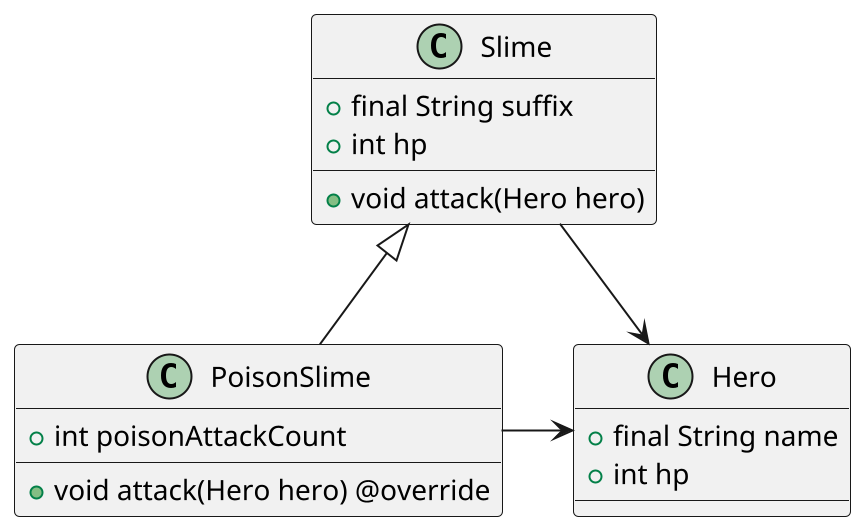 @startuml

scale 2

class Slime {
    + final String suffix
    + int hp
    + void attack(Hero hero)
}

class PoisonSlime extends Slime{
    + int poisonAttackCount
    + void attack(Hero hero) @override 
}

class Hero{
    + final String name
    + int hp
}

PoisonSlime -right-> Hero
Slime -right-> Hero

@enduml